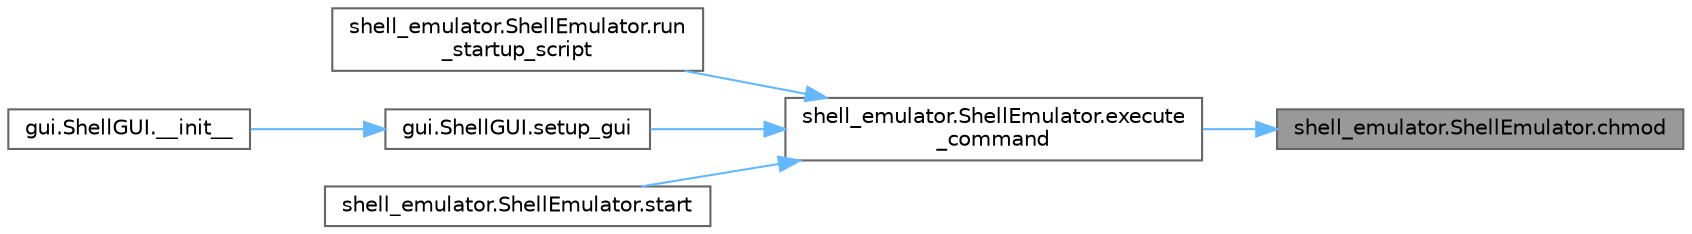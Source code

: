digraph "shell_emulator.ShellEmulator.chmod"
{
 // LATEX_PDF_SIZE
  bgcolor="transparent";
  edge [fontname=Helvetica,fontsize=10,labelfontname=Helvetica,labelfontsize=10];
  node [fontname=Helvetica,fontsize=10,shape=box,height=0.2,width=0.4];
  rankdir="RL";
  Node1 [id="Node000001",label="shell_emulator.ShellEmulator.chmod",height=0.2,width=0.4,color="gray40", fillcolor="grey60", style="filled", fontcolor="black",tooltip=" "];
  Node1 -> Node2 [id="edge6_Node000001_Node000002",dir="back",color="steelblue1",style="solid",tooltip=" "];
  Node2 [id="Node000002",label="shell_emulator.ShellEmulator.execute\l_command",height=0.2,width=0.4,color="grey40", fillcolor="white", style="filled",URL="$classshell__emulator_1_1_shell_emulator.html#a70a22165877cc7374591ac5b43ad396b",tooltip=" "];
  Node2 -> Node3 [id="edge7_Node000002_Node000003",dir="back",color="steelblue1",style="solid",tooltip=" "];
  Node3 [id="Node000003",label="shell_emulator.ShellEmulator.run\l_startup_script",height=0.2,width=0.4,color="grey40", fillcolor="white", style="filled",URL="$classshell__emulator_1_1_shell_emulator.html#a9932c4ab10184127c0176c6083e1abc5",tooltip=" "];
  Node2 -> Node4 [id="edge8_Node000002_Node000004",dir="back",color="steelblue1",style="solid",tooltip=" "];
  Node4 [id="Node000004",label="gui.ShellGUI.setup_gui",height=0.2,width=0.4,color="grey40", fillcolor="white", style="filled",URL="$classgui_1_1_shell_g_u_i.html#ac9eb5ca1b38c99863e2d7dc5a8aca7a1",tooltip=" "];
  Node4 -> Node5 [id="edge9_Node000004_Node000005",dir="back",color="steelblue1",style="solid",tooltip=" "];
  Node5 [id="Node000005",label="gui.ShellGUI.__init__",height=0.2,width=0.4,color="grey40", fillcolor="white", style="filled",URL="$classgui_1_1_shell_g_u_i.html#a9261d294aca885522a8627128674fa8c",tooltip=" "];
  Node2 -> Node6 [id="edge10_Node000002_Node000006",dir="back",color="steelblue1",style="solid",tooltip=" "];
  Node6 [id="Node000006",label="shell_emulator.ShellEmulator.start",height=0.2,width=0.4,color="grey40", fillcolor="white", style="filled",URL="$classshell__emulator_1_1_shell_emulator.html#aabd5663b6f142b6413bcd90aab8de5db",tooltip=" "];
}
